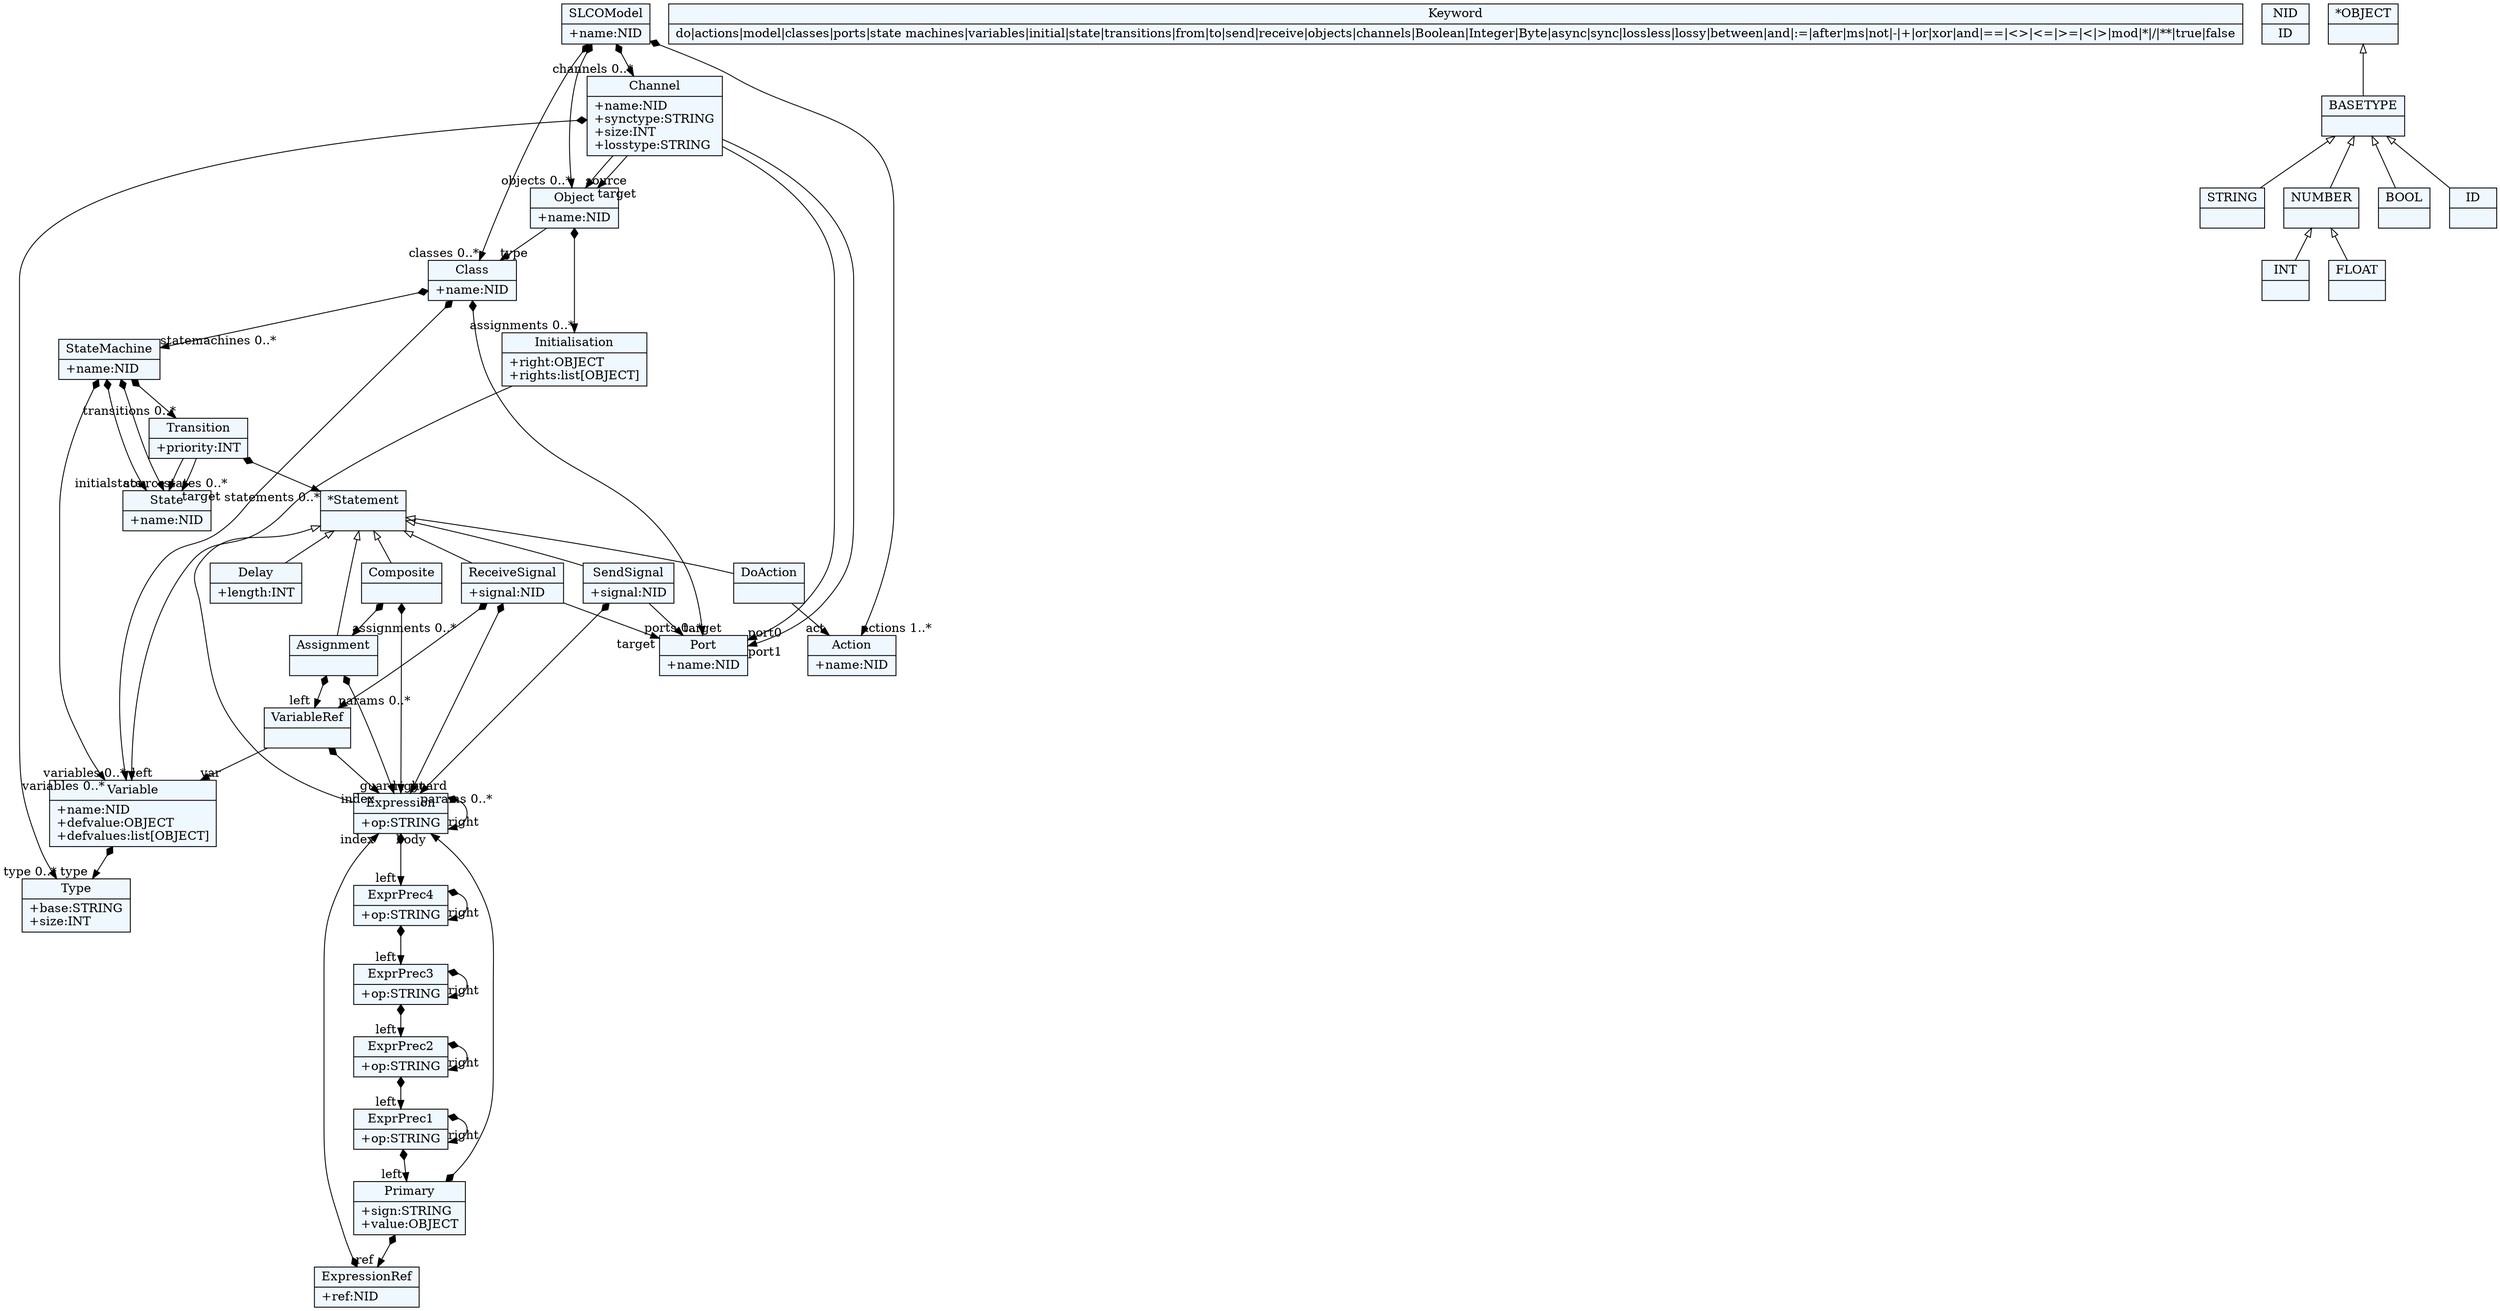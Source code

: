 
    digraph xtext {
    fontname = "Bitstream Vera Sans"
    fontsize = 8
    node[
        shape=record,
        style=filled,
        fillcolor=aliceblue
    ]
    nodesep = 0.3
    edge[dir=black,arrowtail=empty]


140720877381760 -> 140720877362624[headlabel="type "]
140720877381760 -> 140720877391504[arrowtail=diamond, dir=both, headlabel="assignments 0..*"]
140720877381760[ label="{Object|+name:NID\l}"]

140720877391504 -> 140720878614624[headlabel="left "]
140720877391504[ label="{Initialisation|+right:OBJECT\l+rights:list[OBJECT]\l}"]

140720878580656[ label="{Delay|+length:INT\l}"]

140720878524544 -> 140720878597840[headlabel="act "]
140720878524544[ label="{DoAction|}"]

140720878487872[ label="{State|+name:NID\l}"]

140720878587328 -> 140720877476304[arrowtail=diamond, dir=both, headlabel="index "]
140720878587328[ label="{ExpressionRef|+ref:NID\l}"]

140720878520176[ label="{*Statement|}"]
140720878520176 -> 140720877433232 [dir=back]
140720878520176 -> 140720877445328 [dir=back]
140720878520176 -> 140720877463264 [dir=back]
140720878520176 -> 140720878580656 [dir=back]
140720878520176 -> 140720878531216 [dir=back]
140720878520176 -> 140720877476304 [dir=back]
140720878520176 -> 140720878524544 [dir=back]

140720877535296[ label="{Type|+base:STRING\l+size:INT\l}"]

140720877408192 -> 140720877535296[arrowtail=diamond, dir=both, headlabel="type 0..*"]
140720877408192 -> 140720877381760[headlabel="source "]
140720877408192 -> 140720878493776[headlabel="port0 "]
140720877408192 -> 140720877381760[headlabel="target "]
140720877408192 -> 140720878493776[headlabel="port1 "]
140720877408192[ label="{Channel|+name:NID\l+synctype:STRING\l+size:INT\l+losstype:STRING\l}"]

140720878465840 -> 140720878614624[arrowtail=diamond, dir=both, headlabel="variables 0..*"]
140720878465840 -> 140720878487872[arrowtail=diamond, dir=both, headlabel="initialstate "]
140720878465840 -> 140720878487872[arrowtail=diamond, dir=both, headlabel="states 0..*"]
140720878465840 -> 140720878499680[arrowtail=diamond, dir=both, headlabel="transitions 0..*"]
140720878465840[ label="{StateMachine|+name:NID\l}"]

140720877433232 -> 140720877476304[arrowtail=diamond, dir=both, headlabel="guard "]
140720877433232 -> 140720878531216[arrowtail=diamond, dir=both, headlabel="assignments 0..*"]
140720877433232[ label="{Composite|}"]

140720878531216 -> 140720878603744[arrowtail=diamond, dir=both, headlabel="left "]
140720878531216 -> 140720877476304[arrowtail=diamond, dir=both, headlabel="right "]
140720878531216[ label="{Assignment|}"]

140720877337712 -> 140720878597840[arrowtail=diamond, dir=both, headlabel="actions 1..*"]
140720877337712 -> 140720877362624[arrowtail=diamond, dir=both, headlabel="classes 0..*"]
140720877337712 -> 140720877381760[arrowtail=diamond, dir=both, headlabel="objects 0..*"]
140720877337712 -> 140720877408192[arrowtail=diamond, dir=both, headlabel="channels 0..*"]
140720877337712[ label="{SLCOModel|+name:NID\l}"]

140720878614624 -> 140720877535296[arrowtail=diamond, dir=both, headlabel="type "]
140720878614624[ label="{Variable|+name:NID\l+defvalue:OBJECT\l+defvalues:list[OBJECT]\l}"]

140720877362624 -> 140720878614624[arrowtail=diamond, dir=both, headlabel="variables 0..*"]
140720877362624 -> 140720878493776[arrowtail=diamond, dir=both, headlabel="ports 0..*"]
140720877362624 -> 140720878465840[arrowtail=diamond, dir=both, headlabel="statemachines 0..*"]
140720877362624[ label="{Class|+name:NID\l}"]

140720878603744 -> 140720878614624[headlabel="var "]
140720878603744 -> 140720877476304[arrowtail=diamond, dir=both, headlabel="index "]
140720878603744[ label="{VariableRef|}"]

140720877550416[ label="{Keyword|do\|actions\|model\|classes\|ports\|state machines\|variables\|initial\|state\|transitions\|from\|to\|send\|receive\|objects\|channels\|Boolean\|Integer\|Byte\|async\|sync\|lossless\|lossy\|between\|and\|:=\|after\|ms\|not\|-\|+\|or\|xor\|and\|==\|\<\>\|\<=\|\>=\|\<\|\>\|mod\|*\|/\|**\|true\|false}"]

140720877463264 -> 140720877476304[arrowtail=diamond, dir=both, headlabel="params 0..*"]
140720877463264 -> 140720878493776[headlabel="target "]
140720877463264[ label="{SendSignal|+signal:NID\l}"]

140720878499680 -> 140720878487872[headlabel="source "]
140720878499680 -> 140720878487872[headlabel="target "]
140720878499680 -> 140720878520176[arrowtail=diamond, dir=both, headlabel="statements 0..*"]
140720878499680[ label="{Transition|+priority:INT\l}"]

140720877445328 -> 140720878603744[arrowtail=diamond, dir=both, headlabel="params 0..*"]
140720877445328 -> 140720877476304[arrowtail=diamond, dir=both, headlabel="guard "]
140720877445328 -> 140720878493776[headlabel="target "]
140720877445328[ label="{ReceiveSignal|+signal:NID\l}"]

140720878597840[ label="{Action|+name:NID\l}"]

140720877476304 -> 140720877494736[arrowtail=diamond, dir=both, headlabel="left "]
140720877476304 -> 140720877476304[arrowtail=diamond, dir=both, headlabel="right "]
140720877476304[ label="{Expression|+op:STRING\l}"]

140720877523440 -> 140720877476304[arrowtail=diamond, dir=both, headlabel="body "]
140720877523440 -> 140720878587328[arrowtail=diamond, dir=both, headlabel="ref "]
140720877523440[ label="{Primary|+sign:STRING\l+value:OBJECT\l}"]

140720878628208[ label="{NID| ID}"]

140720877512160 -> 140720877523440[arrowtail=diamond, dir=both, headlabel="left "]
140720877512160 -> 140720877512160[arrowtail=diamond, dir=both, headlabel="right "]
140720877512160[ label="{ExprPrec1|+op:STRING\l}"]

140720875846848 -> 140720877512160[arrowtail=diamond, dir=both, headlabel="left "]
140720875846848 -> 140720875846848[arrowtail=diamond, dir=both, headlabel="right "]
140720875846848[ label="{ExprPrec2|+op:STRING\l}"]

140720878553248 -> 140720875846848[arrowtail=diamond, dir=both, headlabel="left "]
140720878553248 -> 140720878553248[arrowtail=diamond, dir=both, headlabel="right "]
140720878553248[ label="{ExprPrec3|+op:STRING\l}"]

140720877494736 -> 140720878553248[arrowtail=diamond, dir=both, headlabel="left "]
140720877494736 -> 140720877494736[arrowtail=diamond, dir=both, headlabel="right "]
140720877494736[ label="{ExprPrec4|+op:STRING\l}"]

140720878493776[ label="{Port|+name:NID\l}"]

140720878311312[ label="{*OBJECT|}"]
140720878311312 -> 140720878307712 [dir=back]

140720878288944[ label="{STRING|}"]

140720878307712[ label="{BASETYPE|}"]
140720878307712 -> 140720878303344 [dir=back]
140720878307712 -> 140720878292544 [dir=back]
140720878307712 -> 140720878285344 [dir=back]
140720878307712 -> 140720878288944 [dir=back]

140720878296144[ label="{INT|}"]

140720878299744[ label="{FLOAT|}"]

140720878303344[ label="{NUMBER|}"]
140720878303344 -> 140720878299744 [dir=back]
140720878303344 -> 140720878296144 [dir=back]

140720878292544[ label="{BOOL|}"]

140720878285344[ label="{ID|}"]


}
